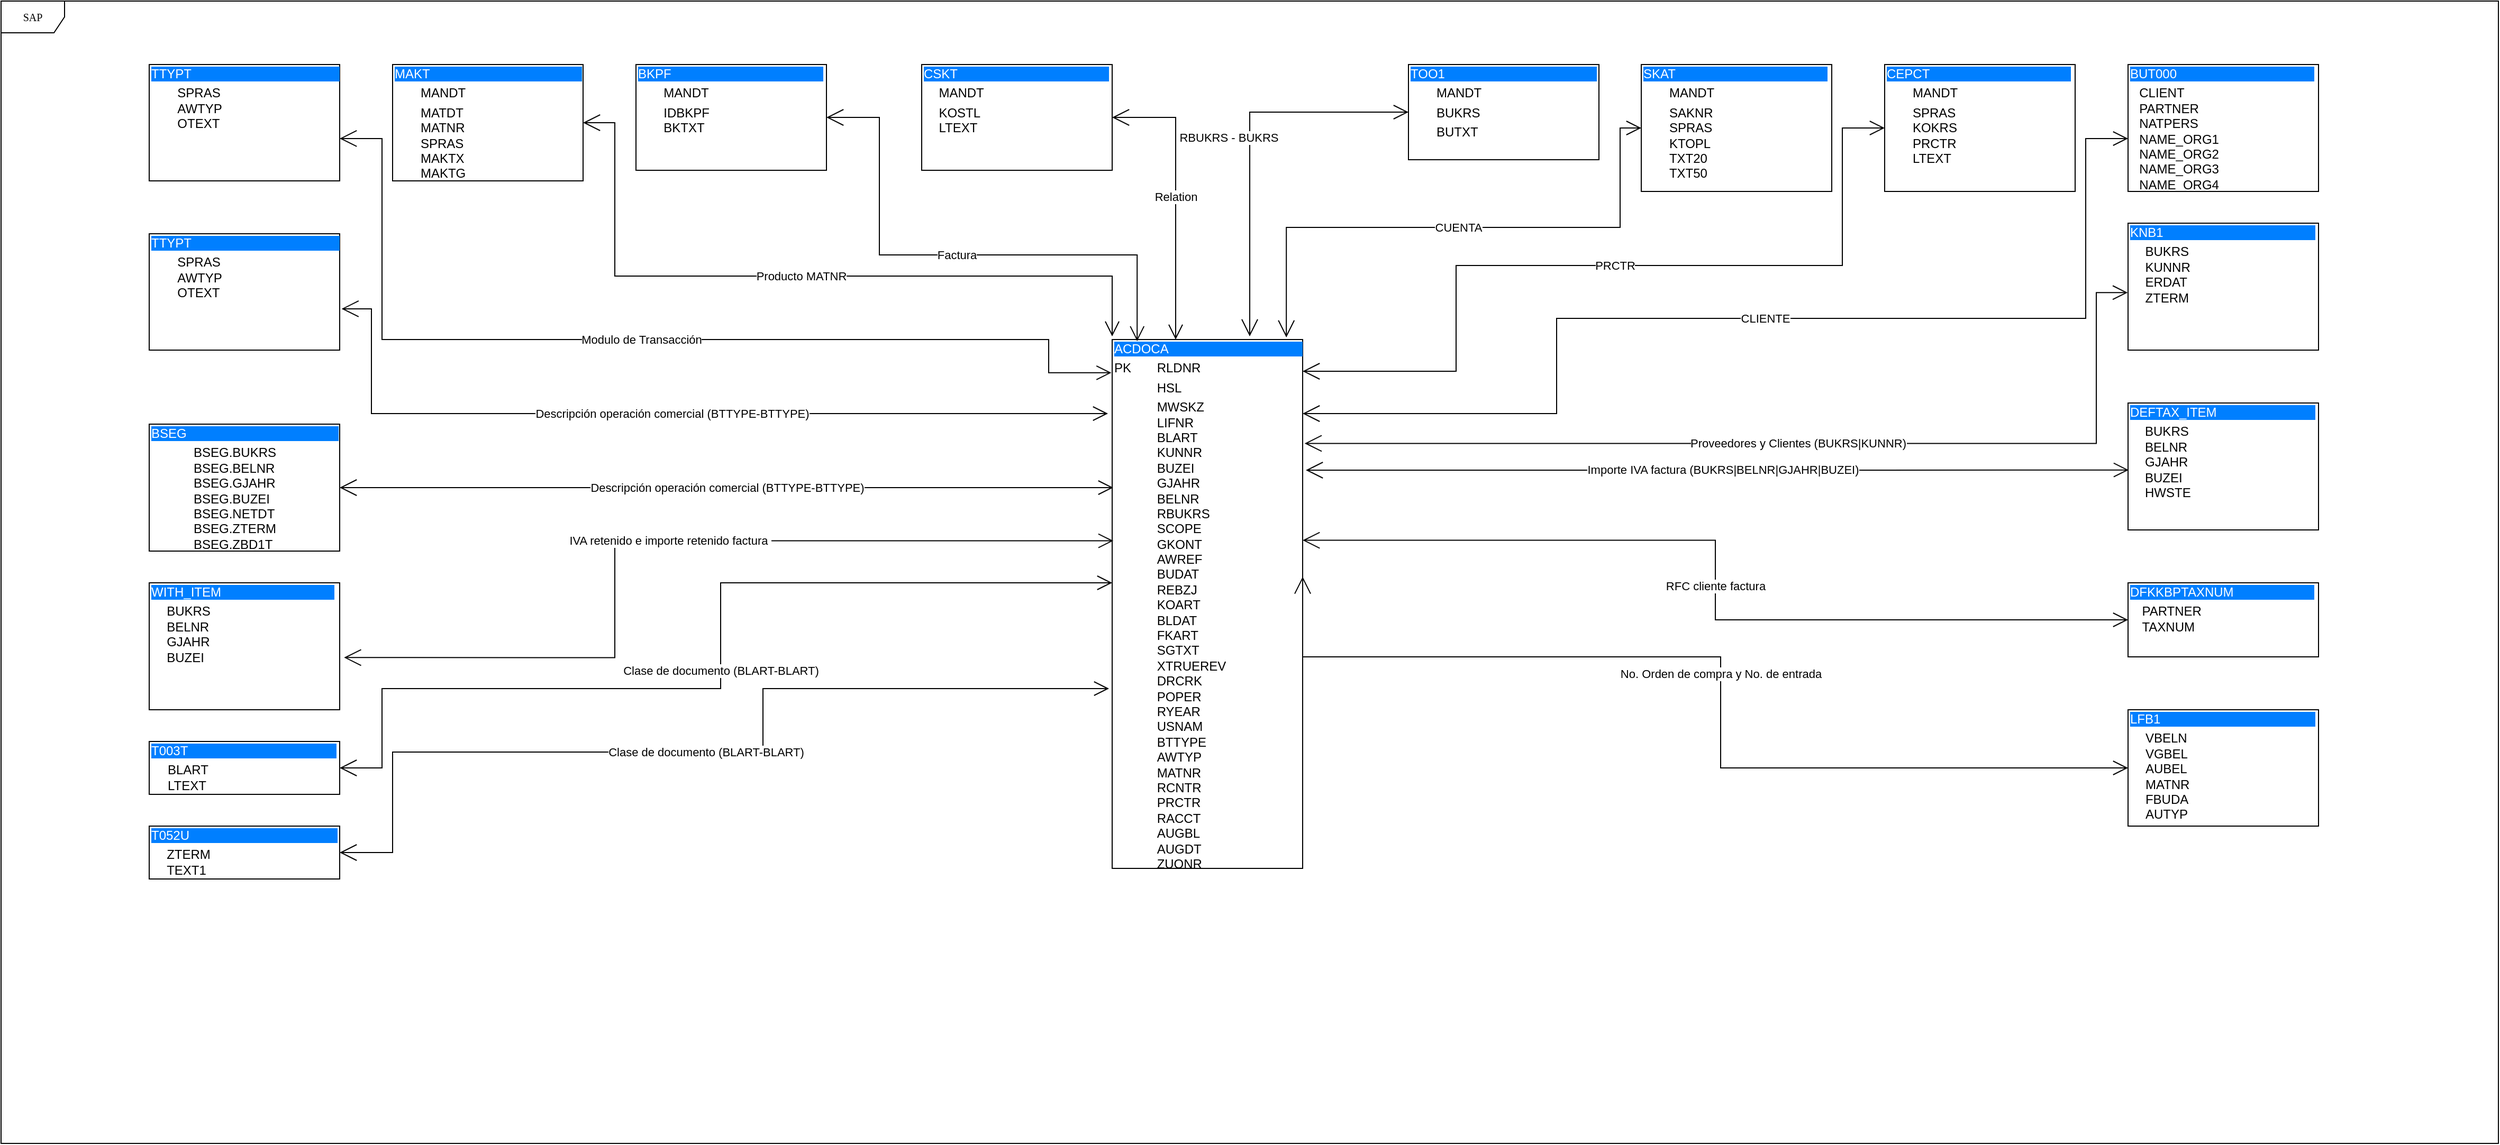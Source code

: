 <mxfile version="20.5.3" type="github">
  <diagram name="DataModel" id="c4acf3e9-155e-7222-9cf6-157b1a14988f">
    <mxGraphModel dx="5137" dy="2707" grid="1" gridSize="10" guides="1" tooltips="1" connect="1" arrows="1" fold="1" page="1" pageScale="1" pageWidth="850" pageHeight="1100" background="none" math="0" shadow="0">
      <root>
        <mxCell id="0" />
        <mxCell id="1" parent="0" />
        <mxCell id="17acba5748e5396b-1" value="SAP" style="shape=umlFrame;whiteSpace=wrap;html=1;rounded=0;shadow=0;comic=0;labelBackgroundColor=none;strokeWidth=1;fontFamily=Verdana;fontSize=10;align=center;" parent="1" vertex="1">
          <mxGeometry x="-200" y="-10" width="2360" height="1080" as="geometry" />
        </mxCell>
        <mxCell id="70_RNMiI3BBhmXLgI5Te-1" value="&lt;div style=&quot;box-sizing: border-box; width: 100%; background-image: initial; background-position: initial; background-size: initial; background-repeat: initial; background-attachment: initial; background-origin: initial; background-clip: initial; padding: 2px;&quot;&gt;&lt;span style=&quot;background-color: rgb(0, 127, 255);&quot;&gt;&lt;font color=&quot;#ffffff&quot;&gt;ACDOCA&amp;nbsp;&lt;/font&gt; &amp;nbsp; &amp;nbsp; &amp;nbsp; &amp;nbsp; &amp;nbsp; &amp;nbsp; &amp;nbsp; &amp;nbsp; &amp;nbsp; &amp;nbsp; &amp;nbsp; &amp;nbsp; &amp;nbsp; &amp;nbsp; &amp;nbsp; &amp;nbsp; &amp;nbsp; &amp;nbsp;&amp;nbsp;&lt;/span&gt;&lt;/div&gt;&lt;table style=&quot;width:100%;font-size:1em;&quot; cellpadding=&quot;2&quot; cellspacing=&quot;0&quot;&gt;&lt;tbody&gt;&lt;tr&gt;&lt;td&gt;PK&lt;/td&gt;&lt;td&gt;RLDNR&lt;/td&gt;&lt;/tr&gt;&lt;tr&gt;&lt;td&gt;&lt;/td&gt;&lt;td&gt;HSL&lt;/td&gt;&lt;/tr&gt;&lt;tr&gt;&lt;td&gt;&lt;/td&gt;&lt;td&gt;MWSKZ&lt;br&gt;LIFNR&lt;br&gt;BLART&lt;br&gt;KUNNR&lt;br&gt;BUZEI&lt;br&gt;GJAHR&lt;br&gt;BELNR&lt;br&gt;RBUKRS&lt;br&gt;SCOPE&lt;br&gt;GKONT&lt;br&gt;AWREF&lt;br&gt;BUDAT&lt;br&gt;REBZJ&lt;br&gt;KOART&lt;br&gt;BLDAT&lt;br&gt;FKART&lt;br&gt;SGTXT&lt;br&gt;XTRUEREV&lt;br&gt;DRCRK&lt;br&gt;POPER&lt;br&gt;RYEAR&lt;br&gt;USNAM&lt;br&gt;BTTYPE&lt;br&gt;AWTYP&lt;br&gt;MATNR&lt;br&gt;RCNTR&lt;br&gt;PRCTR&lt;br&gt;RACCT&lt;br&gt;AUGBL&lt;br&gt;AUGDT&lt;br&gt;ZUONR&lt;br&gt;&lt;br&gt;&lt;br&gt;&lt;/td&gt;&lt;/tr&gt;&lt;/tbody&gt;&lt;/table&gt;" style="verticalAlign=top;align=left;overflow=fill;html=1;perimeterSpacing=3;glass=0;imageAspect=1;noLabel=0;backgroundOutline=0;" parent="1" vertex="1">
          <mxGeometry x="850" y="310" width="180" height="500" as="geometry" />
        </mxCell>
        <mxCell id="lS6jVRLg9FXB_DxY2pdo-7" value="&lt;div style=&quot;box-sizing: border-box; width: 100%; background-image: initial; background-position: initial; background-size: initial; background-repeat: initial; background-attachment: initial; background-origin: initial; background-clip: initial; padding: 2px;&quot;&gt;&lt;font style=&quot;background-color: rgb(0, 127, 255);&quot; color=&quot;#ffffff&quot;&gt;TOO1&amp;nbsp; &amp;nbsp; &amp;nbsp; &amp;nbsp; &amp;nbsp; &amp;nbsp; &amp;nbsp; &amp;nbsp; &amp;nbsp; &amp;nbsp; &amp;nbsp; &amp;nbsp; &amp;nbsp; &amp;nbsp; &amp;nbsp; &amp;nbsp; &amp;nbsp; &amp;nbsp; &amp;nbsp; &amp;nbsp; &amp;nbsp; &amp;nbsp;&lt;/font&gt;&lt;/div&gt;&lt;table style=&quot;width:100%;font-size:1em;&quot; cellpadding=&quot;2&quot; cellspacing=&quot;0&quot;&gt;&lt;tbody&gt;&lt;tr&gt;&lt;td&gt;&lt;br&gt;&lt;/td&gt;&lt;td&gt;MANDT&lt;/td&gt;&lt;/tr&gt;&lt;tr&gt;&lt;td&gt;&lt;span style=&quot;white-space: pre;&quot;&gt; &lt;/span&gt;&lt;br&gt;&lt;/td&gt;&lt;td&gt;BUKRS&lt;/td&gt;&lt;/tr&gt;&lt;tr&gt;&lt;td&gt;&lt;/td&gt;&lt;td&gt;BUTXT&lt;/td&gt;&lt;/tr&gt;&lt;/tbody&gt;&lt;/table&gt;" style="verticalAlign=top;align=left;overflow=fill;html=1;" parent="1" vertex="1">
          <mxGeometry x="1130" y="50" width="180" height="90" as="geometry" />
        </mxCell>
        <mxCell id="lS6jVRLg9FXB_DxY2pdo-9" value="RBUKRS - BUKRS" style="endArrow=open;html=1;endSize=12;startArrow=open;startSize=14;startFill=0;edgeStyle=orthogonalEdgeStyle;rounded=0;entryX=0;entryY=0.5;entryDx=0;entryDy=0;" parent="1" target="lS6jVRLg9FXB_DxY2pdo-7" edge="1" source="70_RNMiI3BBhmXLgI5Te-1">
          <mxGeometry x="0.04" y="20" relative="1" as="geometry">
            <mxPoint x="1000" y="270" as="sourcePoint" />
            <mxPoint x="1160" y="270" as="targetPoint" />
            <Array as="points">
              <mxPoint x="980" y="95" />
            </Array>
            <mxPoint as="offset" />
          </mxGeometry>
        </mxCell>
        <mxCell id="2_QPEHUpGbX-dK58taye-1" value="&lt;div style=&quot;box-sizing: border-box; width: 100%; background-image: initial; background-position: initial; background-size: initial; background-repeat: initial; background-attachment: initial; background-origin: initial; background-clip: initial; padding: 2px;&quot;&gt;&lt;font style=&quot;background-color: rgb(0, 127, 255);&quot; color=&quot;#ffffff&quot;&gt;SKAT&amp;nbsp; &amp;nbsp; &amp;nbsp; &amp;nbsp; &amp;nbsp; &amp;nbsp; &amp;nbsp; &amp;nbsp; &amp;nbsp; &amp;nbsp; &amp;nbsp; &amp;nbsp; &amp;nbsp; &amp;nbsp; &amp;nbsp; &amp;nbsp; &amp;nbsp; &amp;nbsp; &amp;nbsp; &amp;nbsp; &amp;nbsp; &amp;nbsp;&lt;/font&gt;&lt;/div&gt;&lt;table style=&quot;width:100%;font-size:1em;&quot; cellpadding=&quot;2&quot; cellspacing=&quot;0&quot;&gt;&lt;tbody&gt;&lt;tr&gt;&lt;td&gt;&lt;br&gt;&lt;/td&gt;&lt;td&gt;MANDT&lt;/td&gt;&lt;/tr&gt;&lt;tr&gt;&lt;td&gt;&lt;span style=&quot;white-space: pre;&quot;&gt; &lt;/span&gt;&lt;br&gt;&lt;/td&gt;&lt;td&gt;SAKNR&lt;br&gt;SPRAS&lt;br&gt;KTOPL&lt;br&gt;TXT20&lt;br&gt;TXT50&lt;/td&gt;&lt;/tr&gt;&lt;tr&gt;&lt;td&gt;&lt;/td&gt;&lt;td&gt;&lt;br&gt;&lt;/td&gt;&lt;/tr&gt;&lt;/tbody&gt;&lt;/table&gt;" style="verticalAlign=top;align=left;overflow=fill;html=1;" vertex="1" parent="1">
          <mxGeometry x="1350" y="50" width="180" height="120" as="geometry" />
        </mxCell>
        <mxCell id="2_QPEHUpGbX-dK58taye-3" value="CUENTA" style="endArrow=open;html=1;endSize=12;startArrow=open;startSize=14;startFill=0;edgeStyle=orthogonalEdgeStyle;rounded=0;entryX=0;entryY=0.5;entryDx=0;entryDy=0;exitX=0.901;exitY=0.002;exitDx=0;exitDy=0;exitPerimeter=0;" edge="1" parent="1" source="70_RNMiI3BBhmXLgI5Te-1" target="2_QPEHUpGbX-dK58taye-1">
          <mxGeometry relative="1" as="geometry">
            <mxPoint x="1000" y="325" as="sourcePoint" />
            <mxPoint x="1270" y="250" as="targetPoint" />
            <Array as="points">
              <mxPoint x="1015" y="204" />
              <mxPoint x="1330" y="204" />
              <mxPoint x="1330" y="110" />
            </Array>
          </mxGeometry>
        </mxCell>
        <mxCell id="2_QPEHUpGbX-dK58taye-5" value="&lt;div style=&quot;box-sizing: border-box; width: 100%; background-image: initial; background-position: initial; background-size: initial; background-repeat: initial; background-attachment: initial; background-origin: initial; background-clip: initial; padding: 2px;&quot;&gt;&lt;font style=&quot;background-color: rgb(0, 127, 255);&quot; color=&quot;#ffffff&quot;&gt;CEPCT&amp;nbsp; &amp;nbsp; &amp;nbsp; &amp;nbsp; &amp;nbsp; &amp;nbsp; &amp;nbsp; &amp;nbsp; &amp;nbsp; &amp;nbsp; &amp;nbsp; &amp;nbsp; &amp;nbsp; &amp;nbsp; &amp;nbsp; &amp;nbsp; &amp;nbsp; &amp;nbsp; &amp;nbsp; &amp;nbsp;&amp;nbsp;&lt;/font&gt;&lt;/div&gt;&lt;table style=&quot;width:100%;font-size:1em;&quot; cellpadding=&quot;2&quot; cellspacing=&quot;0&quot;&gt;&lt;tbody&gt;&lt;tr&gt;&lt;td&gt;&lt;br&gt;&lt;/td&gt;&lt;td&gt;MANDT&lt;/td&gt;&lt;/tr&gt;&lt;tr&gt;&lt;td&gt;&lt;span style=&quot;white-space: pre;&quot;&gt; &lt;/span&gt;&lt;br&gt;&lt;/td&gt;&lt;td&gt;SPRAS&lt;br&gt;KOKRS&lt;br&gt;PRCTR&lt;br&gt;LTEXT&lt;br&gt;&lt;br&gt;&lt;/td&gt;&lt;/tr&gt;&lt;/tbody&gt;&lt;/table&gt;" style="verticalAlign=top;align=left;overflow=fill;html=1;" vertex="1" parent="1">
          <mxGeometry x="1580" y="50" width="180" height="120" as="geometry" />
        </mxCell>
        <mxCell id="2_QPEHUpGbX-dK58taye-7" value="PRCTR" style="endArrow=open;html=1;endSize=12;startArrow=open;startSize=14;startFill=0;edgeStyle=orthogonalEdgeStyle;rounded=0;entryX=0;entryY=0.5;entryDx=0;entryDy=0;" edge="1" parent="1" target="2_QPEHUpGbX-dK58taye-5">
          <mxGeometry x="0.013" relative="1" as="geometry">
            <mxPoint x="1030" y="340" as="sourcePoint" />
            <mxPoint x="1360" y="140" as="targetPoint" />
            <Array as="points">
              <mxPoint x="1175" y="340" />
              <mxPoint x="1175" y="240" />
              <mxPoint x="1540" y="240" />
              <mxPoint x="1540" y="110" />
            </Array>
            <mxPoint as="offset" />
          </mxGeometry>
        </mxCell>
        <mxCell id="2_QPEHUpGbX-dK58taye-8" value="&lt;div style=&quot;box-sizing: border-box; width: 100%; background-image: initial; background-position: initial; background-size: initial; background-repeat: initial; background-attachment: initial; background-origin: initial; background-clip: initial; padding: 2px;&quot;&gt;&lt;font style=&quot;background-color: rgb(0, 127, 255);&quot; color=&quot;#ffffff&quot;&gt;CSKT&amp;nbsp; &amp;nbsp; &amp;nbsp; &amp;nbsp; &amp;nbsp; &amp;nbsp; &amp;nbsp; &amp;nbsp; &amp;nbsp; &amp;nbsp; &amp;nbsp; &amp;nbsp; &amp;nbsp; &amp;nbsp; &amp;nbsp; &amp;nbsp; &amp;nbsp; &amp;nbsp; &amp;nbsp; &amp;nbsp; &amp;nbsp; &amp;nbsp;&lt;/font&gt;&lt;/div&gt;&lt;table style=&quot;width:100%;font-size:1em;&quot; cellpadding=&quot;2&quot; cellspacing=&quot;0&quot;&gt;&lt;tbody&gt;&lt;tr&gt;&lt;td&gt;&lt;br&gt;&lt;/td&gt;&lt;td&gt;MANDT&lt;/td&gt;&lt;/tr&gt;&lt;tr&gt;&lt;td&gt;&lt;span style=&quot;&quot;&gt; &lt;/span&gt;&lt;br&gt;&lt;/td&gt;&lt;td&gt;KOSTL&lt;br&gt;LTEXT&lt;/td&gt;&lt;/tr&gt;&lt;tr&gt;&lt;td&gt;&lt;/td&gt;&lt;td&gt;&lt;br&gt;&lt;/td&gt;&lt;/tr&gt;&lt;/tbody&gt;&lt;/table&gt;" style="verticalAlign=top;align=left;overflow=fill;html=1;" vertex="1" parent="1">
          <mxGeometry x="670" y="50" width="180" height="100" as="geometry" />
        </mxCell>
        <mxCell id="2_QPEHUpGbX-dK58taye-9" value="&lt;div style=&quot;box-sizing: border-box; width: 100%; background-image: initial; background-position: initial; background-size: initial; background-repeat: initial; background-attachment: initial; background-origin: initial; background-clip: initial; padding: 2px;&quot;&gt;&lt;font style=&quot;background-color: rgb(0, 127, 255);&quot; color=&quot;#ffffff&quot;&gt;BKPF&amp;nbsp; &amp;nbsp; &amp;nbsp; &amp;nbsp; &amp;nbsp; &amp;nbsp; &amp;nbsp; &amp;nbsp; &amp;nbsp; &amp;nbsp; &amp;nbsp; &amp;nbsp; &amp;nbsp; &amp;nbsp; &amp;nbsp; &amp;nbsp; &amp;nbsp; &amp;nbsp; &amp;nbsp; &amp;nbsp; &amp;nbsp; &amp;nbsp;&lt;/font&gt;&lt;/div&gt;&lt;table style=&quot;width:100%;font-size:1em;&quot; cellpadding=&quot;2&quot; cellspacing=&quot;0&quot;&gt;&lt;tbody&gt;&lt;tr&gt;&lt;td&gt;&lt;br&gt;&lt;/td&gt;&lt;td&gt;MANDT&lt;/td&gt;&lt;/tr&gt;&lt;tr&gt;&lt;td&gt;&lt;span style=&quot;white-space: pre;&quot;&gt; &lt;/span&gt;&lt;br&gt;&lt;/td&gt;&lt;td&gt;IDBKPF&lt;br&gt;BKTXT&lt;br&gt;&lt;br&gt;&lt;/td&gt;&lt;/tr&gt;&lt;/tbody&gt;&lt;/table&gt;" style="verticalAlign=top;align=left;overflow=fill;html=1;" vertex="1" parent="1">
          <mxGeometry x="400" y="50" width="180" height="100" as="geometry" />
        </mxCell>
        <mxCell id="2_QPEHUpGbX-dK58taye-10" value="&lt;div style=&quot;box-sizing: border-box; width: 100%; background-image: initial; background-position: initial; background-size: initial; background-repeat: initial; background-attachment: initial; background-origin: initial; background-clip: initial; padding: 2px;&quot;&gt;&lt;font style=&quot;background-color: rgb(0, 127, 255);&quot; color=&quot;#ffffff&quot;&gt;MAKT&amp;nbsp; &amp;nbsp; &amp;nbsp; &amp;nbsp; &amp;nbsp; &amp;nbsp; &amp;nbsp; &amp;nbsp; &amp;nbsp; &amp;nbsp; &amp;nbsp; &amp;nbsp; &amp;nbsp; &amp;nbsp; &amp;nbsp; &amp;nbsp; &amp;nbsp; &amp;nbsp; &amp;nbsp; &amp;nbsp; &amp;nbsp; &amp;nbsp;&lt;/font&gt;&lt;/div&gt;&lt;table style=&quot;width:100%;font-size:1em;&quot; cellpadding=&quot;2&quot; cellspacing=&quot;0&quot;&gt;&lt;tbody&gt;&lt;tr&gt;&lt;td&gt;&lt;br&gt;&lt;/td&gt;&lt;td&gt;MANDT&lt;/td&gt;&lt;/tr&gt;&lt;tr&gt;&lt;td&gt;&lt;span style=&quot;white-space: pre;&quot;&gt; &lt;/span&gt;&lt;br&gt;&lt;/td&gt;&lt;td&gt;MATDT&lt;br&gt;MATNR&lt;br&gt;SPRAS&lt;br&gt;MAKTX&lt;br&gt;MAKTG&lt;br&gt;&lt;br&gt;&lt;/td&gt;&lt;/tr&gt;&lt;/tbody&gt;&lt;/table&gt;" style="verticalAlign=top;align=left;overflow=fill;html=1;" vertex="1" parent="1">
          <mxGeometry x="170" y="50" width="180" height="110" as="geometry" />
        </mxCell>
        <mxCell id="2_QPEHUpGbX-dK58taye-15" value="Relation" style="endArrow=open;html=1;endSize=12;startArrow=open;startSize=14;startFill=0;edgeStyle=orthogonalEdgeStyle;rounded=0;labelBackgroundColor=default;strokeColor=default;fontFamily=Helvetica;fontSize=11;fontColor=default;shape=connector;exitX=1;exitY=0.5;exitDx=0;exitDy=0;" edge="1" parent="1" source="2_QPEHUpGbX-dK58taye-8">
          <mxGeometry relative="1" as="geometry">
            <mxPoint x="690" y="170" as="sourcePoint" />
            <mxPoint x="910" y="310" as="targetPoint" />
            <Array as="points">
              <mxPoint x="910" y="100" />
              <mxPoint x="910" y="307" />
            </Array>
          </mxGeometry>
        </mxCell>
        <mxCell id="2_QPEHUpGbX-dK58taye-17" value="" style="edgeLabel;resizable=0;html=1;align=right;verticalAlign=top;strokeColor=default;fontFamily=Helvetica;fontSize=11;fontColor=default;fillColor=default;" connectable="0" vertex="1" parent="2_QPEHUpGbX-dK58taye-15">
          <mxGeometry x="1" relative="1" as="geometry" />
        </mxCell>
        <mxCell id="2_QPEHUpGbX-dK58taye-18" value="Factura" style="endArrow=open;html=1;endSize=12;startArrow=open;startSize=14;startFill=0;edgeStyle=orthogonalEdgeStyle;rounded=0;labelBackgroundColor=default;strokeColor=default;fontFamily=Helvetica;fontSize=11;fontColor=default;shape=connector;exitX=1;exitY=0.5;exitDx=0;exitDy=0;entryX=0.143;entryY=0.009;entryDx=0;entryDy=0;entryPerimeter=0;" edge="1" parent="1" source="2_QPEHUpGbX-dK58taye-9" target="70_RNMiI3BBhmXLgI5Te-1">
          <mxGeometry relative="1" as="geometry">
            <mxPoint x="860" y="110" as="sourcePoint" />
            <mxPoint x="920" y="320" as="targetPoint" />
            <Array as="points">
              <mxPoint x="630" y="100" />
              <mxPoint x="630" y="230" />
              <mxPoint x="874" y="230" />
            </Array>
          </mxGeometry>
        </mxCell>
        <mxCell id="2_QPEHUpGbX-dK58taye-19" value="" style="edgeLabel;resizable=0;html=1;align=right;verticalAlign=top;strokeColor=default;fontFamily=Helvetica;fontSize=11;fontColor=default;fillColor=default;" connectable="0" vertex="1" parent="2_QPEHUpGbX-dK58taye-18">
          <mxGeometry x="1" relative="1" as="geometry" />
        </mxCell>
        <mxCell id="2_QPEHUpGbX-dK58taye-20" value="Producto MATNR" style="endArrow=open;html=1;endSize=12;startArrow=open;startSize=14;startFill=0;edgeStyle=orthogonalEdgeStyle;rounded=0;labelBackgroundColor=default;strokeColor=default;fontFamily=Helvetica;fontSize=11;fontColor=default;shape=connector;exitX=1;exitY=0.5;exitDx=0;exitDy=0;" edge="1" parent="1" source="2_QPEHUpGbX-dK58taye-10" target="70_RNMiI3BBhmXLgI5Te-1">
          <mxGeometry relative="1" as="geometry">
            <mxPoint x="590" y="110" as="sourcePoint" />
            <mxPoint x="883.598" y="321.554" as="targetPoint" />
            <Array as="points">
              <mxPoint x="380" y="105" />
              <mxPoint x="380" y="250" />
              <mxPoint x="850" y="250" />
            </Array>
          </mxGeometry>
        </mxCell>
        <mxCell id="2_QPEHUpGbX-dK58taye-21" value="" style="edgeLabel;resizable=0;html=1;align=right;verticalAlign=top;strokeColor=default;fontFamily=Helvetica;fontSize=11;fontColor=default;fillColor=default;" connectable="0" vertex="1" parent="2_QPEHUpGbX-dK58taye-20">
          <mxGeometry x="1" relative="1" as="geometry" />
        </mxCell>
        <mxCell id="2_QPEHUpGbX-dK58taye-22" value="&lt;div style=&quot;box-sizing: border-box; width: 100%; background-image: initial; background-position: initial; background-size: initial; background-repeat: initial; background-attachment: initial; background-origin: initial; background-clip: initial; padding: 2px;&quot;&gt;&lt;font style=&quot;background-color: rgb(0, 127, 255);&quot; color=&quot;#ffffff&quot;&gt;TTYPT&amp;nbsp; &amp;nbsp; &amp;nbsp; &amp;nbsp; &amp;nbsp; &amp;nbsp; &amp;nbsp; &amp;nbsp; &amp;nbsp; &amp;nbsp; &amp;nbsp; &amp;nbsp; &amp;nbsp; &amp;nbsp; &amp;nbsp; &amp;nbsp; &amp;nbsp; &amp;nbsp; &amp;nbsp; &amp;nbsp; &amp;nbsp; &amp;nbsp;&lt;/font&gt;&lt;/div&gt;&lt;table style=&quot;width:100%;font-size:1em;&quot; cellpadding=&quot;2&quot; cellspacing=&quot;0&quot;&gt;&lt;tbody&gt;&lt;tr&gt;&lt;td&gt;&lt;br&gt;&lt;/td&gt;&lt;td&gt;SPRAS&lt;br&gt;AWTYP&lt;br&gt;OTEXT&lt;/td&gt;&lt;/tr&gt;&lt;tr&gt;&lt;td&gt;&lt;span style=&quot;white-space: pre;&quot;&gt; &lt;/span&gt;&lt;br&gt;&lt;/td&gt;&lt;td&gt;&lt;br&gt;&lt;/td&gt;&lt;/tr&gt;&lt;/tbody&gt;&lt;/table&gt;" style="verticalAlign=top;align=left;overflow=fill;html=1;" vertex="1" parent="1">
          <mxGeometry x="-60" y="50" width="180" height="110" as="geometry" />
        </mxCell>
        <mxCell id="2_QPEHUpGbX-dK58taye-23" value="Modulo de Transacción" style="endArrow=open;html=1;endSize=12;startArrow=open;startSize=14;startFill=0;edgeStyle=orthogonalEdgeStyle;rounded=0;labelBackgroundColor=default;strokeColor=default;fontFamily=Helvetica;fontSize=11;fontColor=default;shape=connector;exitX=1;exitY=0.636;exitDx=0;exitDy=0;exitPerimeter=0;entryX=0.012;entryY=0.068;entryDx=0;entryDy=0;entryPerimeter=0;" edge="1" parent="1" source="2_QPEHUpGbX-dK58taye-22" target="70_RNMiI3BBhmXLgI5Te-1">
          <mxGeometry relative="1" as="geometry">
            <mxPoint x="360" y="115" as="sourcePoint" />
            <mxPoint x="860.091" y="317" as="targetPoint" />
            <Array as="points">
              <mxPoint x="160" y="120" />
              <mxPoint x="160" y="310" />
              <mxPoint x="790" y="310" />
              <mxPoint x="790" y="341" />
            </Array>
          </mxGeometry>
        </mxCell>
        <mxCell id="2_QPEHUpGbX-dK58taye-24" value="" style="edgeLabel;resizable=0;html=1;align=right;verticalAlign=top;strokeColor=default;fontFamily=Helvetica;fontSize=11;fontColor=default;fillColor=default;" connectable="0" vertex="1" parent="2_QPEHUpGbX-dK58taye-23">
          <mxGeometry x="1" relative="1" as="geometry" />
        </mxCell>
        <mxCell id="2_QPEHUpGbX-dK58taye-25" value="&lt;div style=&quot;box-sizing: border-box; width: 100%; background-image: initial; background-position: initial; background-size: initial; background-repeat: initial; background-attachment: initial; background-origin: initial; background-clip: initial; padding: 2px;&quot;&gt;&lt;font style=&quot;background-color: rgb(0, 127, 255);&quot; color=&quot;#ffffff&quot;&gt;BUT000&amp;nbsp; &amp;nbsp; &amp;nbsp; &amp;nbsp; &amp;nbsp; &amp;nbsp; &amp;nbsp; &amp;nbsp; &amp;nbsp; &amp;nbsp; &amp;nbsp; &amp;nbsp; &amp;nbsp; &amp;nbsp; &amp;nbsp; &amp;nbsp; &amp;nbsp; &amp;nbsp; &amp;nbsp; &amp;nbsp;&lt;/font&gt;&lt;/div&gt;&lt;table style=&quot;width:100%;font-size:1em;&quot; cellpadding=&quot;2&quot; cellspacing=&quot;0&quot;&gt;&lt;tbody&gt;&lt;tr&gt;&lt;td&gt;&lt;br&gt;&lt;/td&gt;&lt;td&gt;CLIENT&lt;br&gt;PARTNER&lt;br&gt;NATPERS&lt;br&gt;NAME_ORG1&lt;br&gt;NAME_ORG2&lt;br&gt;NAME_ORG3&lt;br&gt;NAME_ORG4&lt;/td&gt;&lt;/tr&gt;&lt;tr&gt;&lt;td&gt;&lt;/td&gt;&lt;td&gt;&lt;br&gt;&lt;br&gt;&lt;/td&gt;&lt;/tr&gt;&lt;/tbody&gt;&lt;/table&gt;" style="verticalAlign=top;align=left;overflow=fill;html=1;" vertex="1" parent="1">
          <mxGeometry x="1810" y="50" width="180" height="120" as="geometry" />
        </mxCell>
        <mxCell id="2_QPEHUpGbX-dK58taye-26" value="CLIENTE" style="endArrow=open;html=1;endSize=12;startArrow=open;startSize=14;startFill=0;edgeStyle=orthogonalEdgeStyle;rounded=0;" edge="1" parent="1" target="2_QPEHUpGbX-dK58taye-25">
          <mxGeometry x="0.013" relative="1" as="geometry">
            <mxPoint x="1030" y="380" as="sourcePoint" />
            <mxPoint x="1590" y="120" as="targetPoint" />
            <Array as="points">
              <mxPoint x="1270" y="380" />
              <mxPoint x="1270" y="290" />
              <mxPoint x="1770" y="290" />
              <mxPoint x="1770" y="120" />
            </Array>
            <mxPoint as="offset" />
          </mxGeometry>
        </mxCell>
        <mxCell id="2_QPEHUpGbX-dK58taye-27" value="&lt;div style=&quot;box-sizing: border-box; width: 100%; background-image: initial; background-position: initial; background-size: initial; background-repeat: initial; background-attachment: initial; background-origin: initial; background-clip: initial; padding: 2px;&quot;&gt;&lt;font style=&quot;background-color: rgb(0, 127, 255);&quot; color=&quot;#ffffff&quot;&gt;TTYPT&amp;nbsp; &amp;nbsp; &amp;nbsp; &amp;nbsp; &amp;nbsp; &amp;nbsp; &amp;nbsp; &amp;nbsp; &amp;nbsp; &amp;nbsp; &amp;nbsp; &amp;nbsp; &amp;nbsp; &amp;nbsp; &amp;nbsp; &amp;nbsp; &amp;nbsp; &amp;nbsp; &amp;nbsp; &amp;nbsp; &amp;nbsp; &amp;nbsp;&lt;/font&gt;&lt;/div&gt;&lt;table style=&quot;width:100%;font-size:1em;&quot; cellpadding=&quot;2&quot; cellspacing=&quot;0&quot;&gt;&lt;tbody&gt;&lt;tr&gt;&lt;td&gt;&lt;br&gt;&lt;/td&gt;&lt;td&gt;SPRAS&lt;br&gt;AWTYP&lt;br&gt;OTEXT&lt;/td&gt;&lt;/tr&gt;&lt;tr&gt;&lt;td&gt;&lt;span style=&quot;white-space: pre;&quot;&gt; &lt;/span&gt;&lt;br&gt;&lt;/td&gt;&lt;td&gt;&lt;br&gt;&lt;/td&gt;&lt;/tr&gt;&lt;/tbody&gt;&lt;/table&gt;" style="verticalAlign=top;align=left;overflow=fill;html=1;" vertex="1" parent="1">
          <mxGeometry x="-60" y="210" width="180" height="110" as="geometry" />
        </mxCell>
        <mxCell id="2_QPEHUpGbX-dK58taye-28" value="Descripción operación comercial (BTTYPE-BTTYPE)" style="endArrow=open;html=1;endSize=12;startArrow=open;startSize=14;startFill=0;edgeStyle=orthogonalEdgeStyle;rounded=0;labelBackgroundColor=default;strokeColor=default;fontFamily=Helvetica;fontSize=11;fontColor=default;shape=connector;exitX=1.01;exitY=0.645;exitDx=0;exitDy=0;exitPerimeter=0;" edge="1" parent="1" source="2_QPEHUpGbX-dK58taye-27">
          <mxGeometry relative="1" as="geometry">
            <mxPoint x="130" y="129.96" as="sourcePoint" />
            <mxPoint x="846" y="380" as="targetPoint" />
            <Array as="points">
              <mxPoint x="150" y="281" />
              <mxPoint x="150" y="380" />
              <mxPoint x="846" y="380" />
            </Array>
          </mxGeometry>
        </mxCell>
        <mxCell id="2_QPEHUpGbX-dK58taye-29" value="" style="edgeLabel;resizable=0;html=1;align=right;verticalAlign=top;strokeColor=default;fontFamily=Helvetica;fontSize=11;fontColor=default;fillColor=default;" connectable="0" vertex="1" parent="2_QPEHUpGbX-dK58taye-28">
          <mxGeometry x="1" relative="1" as="geometry" />
        </mxCell>
        <mxCell id="2_QPEHUpGbX-dK58taye-30" value="&lt;div style=&quot;box-sizing: border-box; width: 100%; background-image: initial; background-position: initial; background-size: initial; background-repeat: initial; background-attachment: initial; background-origin: initial; background-clip: initial; padding: 2px;&quot;&gt;&lt;font style=&quot;background-color: rgb(0, 127, 255);&quot; color=&quot;#ffffff&quot;&gt;KNB1&amp;nbsp; &amp;nbsp; &amp;nbsp; &amp;nbsp; &amp;nbsp; &amp;nbsp; &amp;nbsp; &amp;nbsp; &amp;nbsp; &amp;nbsp; &amp;nbsp; &amp;nbsp; &amp;nbsp; &amp;nbsp; &amp;nbsp; &amp;nbsp; &amp;nbsp; &amp;nbsp; &amp;nbsp; &amp;nbsp; &amp;nbsp; &amp;nbsp;&lt;/font&gt;&lt;/div&gt;&lt;table style=&quot;width:100%;font-size:1em;&quot; cellpadding=&quot;2&quot; cellspacing=&quot;0&quot;&gt;&lt;tbody&gt;&lt;tr&gt;&lt;td&gt;&lt;br&gt;&lt;/td&gt;&lt;td&gt;BUKRS&lt;br&gt;KUNNR&lt;br&gt;ERDAT&lt;br&gt;ZTERM&lt;br&gt;&lt;br&gt;&lt;/td&gt;&lt;/tr&gt;&lt;tr&gt;&lt;td&gt;&lt;/td&gt;&lt;td&gt;&lt;br&gt;&lt;br&gt;&lt;/td&gt;&lt;/tr&gt;&lt;/tbody&gt;&lt;/table&gt;" style="verticalAlign=top;align=left;overflow=fill;html=1;" vertex="1" parent="1">
          <mxGeometry x="1810" y="200" width="180" height="120" as="geometry" />
        </mxCell>
        <mxCell id="2_QPEHUpGbX-dK58taye-31" value="Proveedores y Clientes (BUKRS|KUNNR)" style="endArrow=open;html=1;endSize=12;startArrow=open;startSize=14;startFill=0;edgeStyle=orthogonalEdgeStyle;rounded=0;exitX=0.994;exitY=0.2;exitDx=0;exitDy=0;exitPerimeter=0;entryX=-0.002;entryY=0.547;entryDx=0;entryDy=0;entryPerimeter=0;" edge="1" parent="1" source="70_RNMiI3BBhmXLgI5Te-1" target="2_QPEHUpGbX-dK58taye-30">
          <mxGeometry x="0.013" relative="1" as="geometry">
            <mxPoint x="1040" y="390" as="sourcePoint" />
            <mxPoint x="1820" y="130" as="targetPoint" />
            <Array as="points">
              <mxPoint x="1780" y="408" />
              <mxPoint x="1780" y="266" />
            </Array>
            <mxPoint as="offset" />
          </mxGeometry>
        </mxCell>
        <mxCell id="2_QPEHUpGbX-dK58taye-32" value="&lt;div style=&quot;box-sizing: border-box; width: 100%; background-image: initial; background-position: initial; background-size: initial; background-repeat: initial; background-attachment: initial; background-origin: initial; background-clip: initial; padding: 2px;&quot;&gt;&lt;font style=&quot;background-color: rgb(0, 127, 255);&quot; color=&quot;#ffffff&quot;&gt;BSEG&amp;nbsp; &amp;nbsp; &amp;nbsp; &amp;nbsp; &amp;nbsp; &amp;nbsp; &amp;nbsp; &amp;nbsp; &amp;nbsp; &amp;nbsp; &amp;nbsp; &amp;nbsp; &amp;nbsp; &amp;nbsp; &amp;nbsp; &amp;nbsp; &amp;nbsp; &amp;nbsp; &amp;nbsp; &amp;nbsp; &amp;nbsp; &amp;nbsp;&lt;/font&gt;&lt;/div&gt;&lt;table style=&quot;width:100%;font-size:1em;&quot; cellpadding=&quot;2&quot; cellspacing=&quot;0&quot;&gt;&lt;tbody&gt;&lt;tr&gt;&lt;td&gt;&lt;blockquote style=&quot;margin: 0 0 0 40px; border: none; padding: 0px;&quot;&gt;BSEG.BUKRS&lt;br&gt;BSEG.BELNR&lt;br&gt;BSEG.GJAHR&lt;br&gt;BSEG.BUZEI&lt;br&gt;BSEG.NETDT&lt;br&gt;BSEG.ZTERM&lt;br&gt;BSEG.ZBD1T&lt;/blockquote&gt;&lt;blockquote style=&quot;margin: 0px 0px 0px 40px; border: none; padding: 0px;&quot;&gt;&lt;/blockquote&gt;&lt;blockquote style=&quot;margin: 0px 0px 0px 40px; border: none; padding: 0px;&quot;&gt;&lt;/blockquote&gt;&lt;blockquote style=&quot;margin: 0px 0px 0px 40px; border: none; padding: 0px;&quot;&gt;&lt;/blockquote&gt;&lt;blockquote style=&quot;margin: 0px 0px 0px 40px; border: none; padding: 0px;&quot;&gt;&lt;/blockquote&gt;&lt;blockquote style=&quot;margin: 0px 0px 0px 40px; border: none; padding: 0px;&quot;&gt;&lt;/blockquote&gt;&lt;blockquote style=&quot;margin: 0px 0px 0px 40px; border: none; padding: 0px;&quot;&gt;&lt;/blockquote&gt;&lt;blockquote style=&quot;margin: 0px 0px 0px 40px; border: none; padding: 0px;&quot;&gt;&lt;/blockquote&gt;&lt;blockquote style=&quot;margin: 0px 0px 0px 40px; border: none; padding: 0px;&quot;&gt;&lt;/blockquote&gt;&lt;blockquote style=&quot;margin: 0px 0px 0px 40px; border: none; padding: 0px;&quot;&gt;&lt;/blockquote&gt;&lt;/td&gt;&lt;td&gt;&lt;br&gt;&lt;/td&gt;&lt;/tr&gt;&lt;tr&gt;&lt;td&gt;&lt;span style=&quot;&quot;&gt; &lt;/span&gt;&lt;br&gt;&lt;/td&gt;&lt;td&gt;&lt;br&gt;&lt;/td&gt;&lt;/tr&gt;&lt;/tbody&gt;&lt;/table&gt;" style="verticalAlign=top;align=left;overflow=fill;html=1;" vertex="1" parent="1">
          <mxGeometry x="-60" y="390" width="180" height="120" as="geometry" />
        </mxCell>
        <mxCell id="2_QPEHUpGbX-dK58taye-33" value="Descripción operación comercial (BTTYPE-BTTYPE)" style="endArrow=open;html=1;endSize=12;startArrow=open;startSize=14;startFill=0;edgeStyle=orthogonalEdgeStyle;rounded=0;labelBackgroundColor=default;strokeColor=default;fontFamily=Helvetica;fontSize=11;fontColor=default;shape=connector;exitX=1;exitY=0.5;exitDx=0;exitDy=0;" edge="1" parent="1" source="2_QPEHUpGbX-dK58taye-32">
          <mxGeometry relative="1" as="geometry">
            <mxPoint x="120" y="490" as="sourcePoint" />
            <mxPoint x="851" y="450" as="targetPoint" />
            <Array as="points">
              <mxPoint x="851" y="450" />
            </Array>
          </mxGeometry>
        </mxCell>
        <mxCell id="2_QPEHUpGbX-dK58taye-34" value="" style="edgeLabel;resizable=0;html=1;align=right;verticalAlign=top;strokeColor=default;fontFamily=Helvetica;fontSize=11;fontColor=default;fillColor=default;" connectable="0" vertex="1" parent="2_QPEHUpGbX-dK58taye-33">
          <mxGeometry x="1" relative="1" as="geometry" />
        </mxCell>
        <mxCell id="2_QPEHUpGbX-dK58taye-36" value="&lt;div style=&quot;box-sizing: border-box; width: 100%; background-image: initial; background-position: initial; background-size: initial; background-repeat: initial; background-attachment: initial; background-origin: initial; background-clip: initial; padding: 2px;&quot;&gt;&lt;font style=&quot;background-color: rgb(0, 127, 255);&quot; color=&quot;#ffffff&quot;&gt;DEFTAX_ITEM&amp;nbsp; &amp;nbsp; &amp;nbsp; &amp;nbsp; &amp;nbsp; &amp;nbsp; &amp;nbsp; &amp;nbsp; &amp;nbsp; &amp;nbsp; &amp;nbsp; &amp;nbsp; &amp;nbsp; &amp;nbsp;&amp;nbsp;&lt;/font&gt;&lt;/div&gt;&lt;table style=&quot;width:100%;font-size:1em;&quot; cellpadding=&quot;2&quot; cellspacing=&quot;0&quot;&gt;&lt;tbody&gt;&lt;tr&gt;&lt;td&gt;&lt;br&gt;&lt;/td&gt;&lt;td&gt;BUKRS&lt;br&gt;BELNR&lt;br&gt;GJAHR&lt;br&gt;BUZEI&lt;br&gt;HWSTE&lt;br&gt;&lt;br&gt;&lt;/td&gt;&lt;/tr&gt;&lt;tr&gt;&lt;td&gt;&lt;/td&gt;&lt;td&gt;&lt;br&gt;&lt;br&gt;&lt;/td&gt;&lt;/tr&gt;&lt;/tbody&gt;&lt;/table&gt;" style="verticalAlign=top;align=left;overflow=fill;html=1;" vertex="1" parent="1">
          <mxGeometry x="1810" y="370" width="180" height="120" as="geometry" />
        </mxCell>
        <mxCell id="2_QPEHUpGbX-dK58taye-37" value="Importe IVA factura (BUKRS|BELNR|GJAHR|BUZEI)" style="endArrow=open;html=1;endSize=12;startArrow=open;startSize=14;startFill=0;edgeStyle=orthogonalEdgeStyle;rounded=0;exitX=1;exitY=0.25;exitDx=0;exitDy=0;entryX=0.003;entryY=0.528;entryDx=0;entryDy=0;entryPerimeter=0;" edge="1" parent="1" source="70_RNMiI3BBhmXLgI5Te-1" target="2_QPEHUpGbX-dK58taye-36">
          <mxGeometry x="0.013" relative="1" as="geometry">
            <mxPoint x="1041.884" y="418.2" as="sourcePoint" />
            <mxPoint x="1819.64" y="275.64" as="targetPoint" />
            <Array as="points" />
            <mxPoint as="offset" />
          </mxGeometry>
        </mxCell>
        <mxCell id="2_QPEHUpGbX-dK58taye-38" value="&lt;div style=&quot;box-sizing: border-box; width: 100%; background-image: initial; background-position: initial; background-size: initial; background-repeat: initial; background-attachment: initial; background-origin: initial; background-clip: initial; padding: 2px;&quot;&gt;&lt;font style=&quot;background-color: rgb(0, 127, 255);&quot; color=&quot;#ffffff&quot;&gt;WITH_ITEM&amp;nbsp; &amp;nbsp; &amp;nbsp; &amp;nbsp; &amp;nbsp; &amp;nbsp; &amp;nbsp; &amp;nbsp; &amp;nbsp; &amp;nbsp; &amp;nbsp; &amp;nbsp; &amp;nbsp; &amp;nbsp; &amp;nbsp; &amp;nbsp;&amp;nbsp;&lt;/font&gt;&lt;/div&gt;&lt;table style=&quot;width:100%;font-size:1em;&quot; cellpadding=&quot;2&quot; cellspacing=&quot;0&quot;&gt;&lt;tbody&gt;&lt;tr&gt;&lt;td&gt;&lt;br&gt;&lt;/td&gt;&lt;td&gt;BUKRS&lt;br&gt;BELNR&lt;br&gt;GJAHR&lt;br&gt;BUZEI&lt;br&gt;&lt;br&gt;&lt;/td&gt;&lt;/tr&gt;&lt;tr&gt;&lt;td&gt;&lt;/td&gt;&lt;td&gt;&lt;br&gt;&lt;br&gt;&lt;/td&gt;&lt;/tr&gt;&lt;/tbody&gt;&lt;/table&gt;" style="verticalAlign=top;align=left;overflow=fill;html=1;" vertex="1" parent="1">
          <mxGeometry x="-60" y="540" width="180" height="120" as="geometry" />
        </mxCell>
        <mxCell id="2_QPEHUpGbX-dK58taye-39" value="IVA retenido e importe retenido factura&amp;nbsp;" style="endArrow=open;html=1;endSize=12;startArrow=open;startSize=14;startFill=0;edgeStyle=orthogonalEdgeStyle;rounded=0;labelBackgroundColor=default;strokeColor=default;fontFamily=Helvetica;fontSize=11;fontColor=default;shape=connector;exitX=1.023;exitY=0.589;exitDx=0;exitDy=0;exitPerimeter=0;entryX=0.022;entryY=0.382;entryDx=0;entryDy=0;entryPerimeter=0;" edge="1" parent="1" source="2_QPEHUpGbX-dK58taye-38" target="70_RNMiI3BBhmXLgI5Te-1">
          <mxGeometry relative="1" as="geometry">
            <mxPoint x="130.0" y="460" as="sourcePoint" />
            <mxPoint x="861" y="460" as="targetPoint" />
            <Array as="points">
              <mxPoint x="380" y="611" />
              <mxPoint x="380" y="500" />
            </Array>
          </mxGeometry>
        </mxCell>
        <mxCell id="2_QPEHUpGbX-dK58taye-40" value="" style="edgeLabel;resizable=0;html=1;align=right;verticalAlign=top;strokeColor=default;fontFamily=Helvetica;fontSize=11;fontColor=default;fillColor=default;" connectable="0" vertex="1" parent="2_QPEHUpGbX-dK58taye-39">
          <mxGeometry x="1" relative="1" as="geometry" />
        </mxCell>
        <mxCell id="2_QPEHUpGbX-dK58taye-41" value="&lt;div style=&quot;box-sizing: border-box; width: 100%; background-image: initial; background-position: initial; background-size: initial; background-repeat: initial; background-attachment: initial; background-origin: initial; background-clip: initial; padding: 2px;&quot;&gt;&lt;font style=&quot;background-color: rgb(0, 127, 255);&quot; color=&quot;#ffffff&quot;&gt;DFKKBPTAXNUM&amp;nbsp; &amp;nbsp; &amp;nbsp; &amp;nbsp; &amp;nbsp; &amp;nbsp; &amp;nbsp; &amp;nbsp; &amp;nbsp; &amp;nbsp; &amp;nbsp; &amp;nbsp;&lt;/font&gt;&lt;/div&gt;&lt;table style=&quot;width:100%;font-size:1em;&quot; cellpadding=&quot;2&quot; cellspacing=&quot;0&quot;&gt;&lt;tbody&gt;&lt;tr&gt;&lt;td&gt;&lt;br&gt;&lt;/td&gt;&lt;td&gt;PARTNER&lt;br&gt;TAXNUM&lt;br&gt;&lt;br&gt;&lt;/td&gt;&lt;/tr&gt;&lt;tr&gt;&lt;td&gt;&lt;/td&gt;&lt;td&gt;&lt;br&gt;&lt;br&gt;&lt;/td&gt;&lt;/tr&gt;&lt;/tbody&gt;&lt;/table&gt;" style="verticalAlign=top;align=left;overflow=fill;html=1;" vertex="1" parent="1">
          <mxGeometry x="1810" y="540" width="180" height="70" as="geometry" />
        </mxCell>
        <mxCell id="2_QPEHUpGbX-dK58taye-42" value="RFC cliente factura" style="endArrow=open;html=1;endSize=12;startArrow=open;startSize=14;startFill=0;edgeStyle=orthogonalEdgeStyle;rounded=0;exitX=0.984;exitY=0.381;exitDx=0;exitDy=0;exitPerimeter=0;" edge="1" parent="1" source="70_RNMiI3BBhmXLgI5Te-1" target="2_QPEHUpGbX-dK58taye-41">
          <mxGeometry x="0.013" relative="1" as="geometry">
            <mxPoint x="1043.0" y="443.5" as="sourcePoint" />
            <mxPoint x="1820.54" y="443.36" as="targetPoint" />
            <Array as="points" />
            <mxPoint as="offset" />
          </mxGeometry>
        </mxCell>
        <mxCell id="2_QPEHUpGbX-dK58taye-43" value="&lt;div style=&quot;box-sizing: border-box; width: 100%; background-image: initial; background-position: initial; background-size: initial; background-repeat: initial; background-attachment: initial; background-origin: initial; background-clip: initial; padding: 2px;&quot;&gt;&lt;font style=&quot;background-color: rgb(0, 127, 255);&quot; color=&quot;#ffffff&quot;&gt;T003T&amp;nbsp; &amp;nbsp; &amp;nbsp; &amp;nbsp; &amp;nbsp; &amp;nbsp; &amp;nbsp; &amp;nbsp; &amp;nbsp; &amp;nbsp; &amp;nbsp; &amp;nbsp; &amp;nbsp; &amp;nbsp; &amp;nbsp; &amp;nbsp; &amp;nbsp; &amp;nbsp; &amp;nbsp; &amp;nbsp; &amp;nbsp;&amp;nbsp;&lt;/font&gt;&lt;/div&gt;&lt;table style=&quot;width:100%;font-size:1em;&quot; cellpadding=&quot;2&quot; cellspacing=&quot;0&quot;&gt;&lt;tbody&gt;&lt;tr&gt;&lt;td&gt;&lt;br&gt;&lt;/td&gt;&lt;td&gt;BLART&lt;br&gt;LTEXT&lt;br&gt;&lt;br&gt;&lt;/td&gt;&lt;/tr&gt;&lt;tr&gt;&lt;td&gt;&lt;/td&gt;&lt;td&gt;&lt;br&gt;&lt;br&gt;&lt;/td&gt;&lt;/tr&gt;&lt;/tbody&gt;&lt;/table&gt;" style="verticalAlign=top;align=left;overflow=fill;html=1;" vertex="1" parent="1">
          <mxGeometry x="-60" y="690" width="180" height="50" as="geometry" />
        </mxCell>
        <mxCell id="2_QPEHUpGbX-dK58taye-44" value="Clase de documento (BLART-BLART)" style="endArrow=open;html=1;endSize=12;startArrow=open;startSize=14;startFill=0;edgeStyle=orthogonalEdgeStyle;rounded=0;labelBackgroundColor=default;strokeColor=default;fontFamily=Helvetica;fontSize=11;fontColor=default;shape=connector;exitX=1;exitY=0.5;exitDx=0;exitDy=0;" edge="1" parent="1" source="2_QPEHUpGbX-dK58taye-43">
          <mxGeometry relative="1" as="geometry">
            <mxPoint x="134.14" y="620.68" as="sourcePoint" />
            <mxPoint x="850" y="540" as="targetPoint" />
            <Array as="points">
              <mxPoint x="160" y="715" />
              <mxPoint x="160" y="640" />
              <mxPoint x="480" y="640" />
              <mxPoint x="480" y="540" />
              <mxPoint x="849" y="540" />
            </Array>
          </mxGeometry>
        </mxCell>
        <mxCell id="2_QPEHUpGbX-dK58taye-45" value="" style="edgeLabel;resizable=0;html=1;align=right;verticalAlign=top;strokeColor=default;fontFamily=Helvetica;fontSize=11;fontColor=default;fillColor=default;" connectable="0" vertex="1" parent="2_QPEHUpGbX-dK58taye-44">
          <mxGeometry x="1" relative="1" as="geometry" />
        </mxCell>
        <mxCell id="2_QPEHUpGbX-dK58taye-46" value="&lt;div style=&quot;box-sizing: border-box; width: 100%; background-image: initial; background-position: initial; background-size: initial; background-repeat: initial; background-attachment: initial; background-origin: initial; background-clip: initial; padding: 2px;&quot;&gt;&lt;font style=&quot;background-color: rgb(0, 127, 255);&quot; color=&quot;#ffffff&quot;&gt;T052U&amp;nbsp; &amp;nbsp; &amp;nbsp; &amp;nbsp; &amp;nbsp; &amp;nbsp; &amp;nbsp; &amp;nbsp; &amp;nbsp; &amp;nbsp; &amp;nbsp; &amp;nbsp; &amp;nbsp; &amp;nbsp; &amp;nbsp; &amp;nbsp; &amp;nbsp; &amp;nbsp; &amp;nbsp; &amp;nbsp; &amp;nbsp;&amp;nbsp;&lt;/font&gt;&lt;/div&gt;&lt;table style=&quot;width:100%;font-size:1em;&quot; cellpadding=&quot;2&quot; cellspacing=&quot;0&quot;&gt;&lt;tbody&gt;&lt;tr&gt;&lt;td&gt;&lt;br&gt;&lt;/td&gt;&lt;td&gt;ZTERM&lt;br&gt;TEXT1&lt;br&gt;&lt;br&gt;&lt;/td&gt;&lt;/tr&gt;&lt;tr&gt;&lt;td&gt;&lt;/td&gt;&lt;td&gt;&lt;br&gt;&lt;br&gt;&lt;/td&gt;&lt;/tr&gt;&lt;/tbody&gt;&lt;/table&gt;" style="verticalAlign=top;align=left;overflow=fill;html=1;" vertex="1" parent="1">
          <mxGeometry x="-60" y="770" width="180" height="50" as="geometry" />
        </mxCell>
        <mxCell id="2_QPEHUpGbX-dK58taye-47" value="Clase de documento (BLART-BLART)" style="endArrow=open;html=1;endSize=12;startArrow=open;startSize=14;startFill=0;edgeStyle=orthogonalEdgeStyle;rounded=0;labelBackgroundColor=default;strokeColor=default;fontFamily=Helvetica;fontSize=11;fontColor=default;shape=connector;exitX=1;exitY=0.5;exitDx=0;exitDy=0;" edge="1" parent="1" source="2_QPEHUpGbX-dK58taye-46" target="70_RNMiI3BBhmXLgI5Te-1">
          <mxGeometry relative="1" as="geometry">
            <mxPoint x="130" y="725" as="sourcePoint" />
            <mxPoint x="860.0" y="550" as="targetPoint" />
            <Array as="points">
              <mxPoint x="170" y="795" />
              <mxPoint x="170" y="700" />
              <mxPoint x="520" y="700" />
              <mxPoint x="520" y="640" />
            </Array>
          </mxGeometry>
        </mxCell>
        <mxCell id="2_QPEHUpGbX-dK58taye-48" value="" style="edgeLabel;resizable=0;html=1;align=right;verticalAlign=top;strokeColor=default;fontFamily=Helvetica;fontSize=11;fontColor=default;fillColor=default;" connectable="0" vertex="1" parent="2_QPEHUpGbX-dK58taye-47">
          <mxGeometry x="1" relative="1" as="geometry" />
        </mxCell>
        <mxCell id="2_QPEHUpGbX-dK58taye-49" value="&lt;div style=&quot;box-sizing: border-box; width: 100%; background-image: initial; background-position: initial; background-size: initial; background-repeat: initial; background-attachment: initial; background-origin: initial; background-clip: initial; padding: 2px;&quot;&gt;&lt;font style=&quot;background-color: rgb(0, 127, 255);&quot; color=&quot;#ffffff&quot;&gt;LFB1&amp;nbsp; &amp;nbsp; &amp;nbsp; &amp;nbsp; &amp;nbsp; &amp;nbsp; &amp;nbsp; &amp;nbsp; &amp;nbsp; &amp;nbsp; &amp;nbsp; &amp;nbsp; &amp;nbsp; &amp;nbsp; &amp;nbsp; &amp;nbsp; &amp;nbsp; &amp;nbsp; &amp;nbsp; &amp;nbsp; &amp;nbsp; &amp;nbsp;&amp;nbsp;&lt;/font&gt;&lt;/div&gt;&lt;table style=&quot;width:100%;font-size:1em;&quot; cellpadding=&quot;2&quot; cellspacing=&quot;0&quot;&gt;&lt;tbody&gt;&lt;tr&gt;&lt;td&gt;&lt;br&gt;&lt;/td&gt;&lt;td&gt;VBELN&lt;br&gt;VGBEL&lt;br&gt;AUBEL&lt;br&gt;MATNR&lt;br&gt;FBUDA&lt;br&gt;AUTYP&lt;br&gt;&lt;br&gt;&lt;/td&gt;&lt;/tr&gt;&lt;tr&gt;&lt;td&gt;&lt;/td&gt;&lt;td&gt;&lt;br&gt;&lt;br&gt;&lt;/td&gt;&lt;/tr&gt;&lt;/tbody&gt;&lt;/table&gt;" style="verticalAlign=top;align=left;overflow=fill;html=1;" vertex="1" parent="1">
          <mxGeometry x="1810" y="660" width="180" height="110" as="geometry" />
        </mxCell>
        <mxCell id="2_QPEHUpGbX-dK58taye-50" value="No. Orden de compra y No. de entrada" style="endArrow=open;html=1;endSize=12;startArrow=open;startSize=14;startFill=0;edgeStyle=orthogonalEdgeStyle;rounded=0;exitX=0.984;exitY=0.449;exitDx=0;exitDy=0;exitPerimeter=0;entryX=0;entryY=0.5;entryDx=0;entryDy=0;" edge="1" parent="1" source="70_RNMiI3BBhmXLgI5Te-1" target="2_QPEHUpGbX-dK58taye-49">
          <mxGeometry x="0.013" relative="1" as="geometry">
            <mxPoint x="1040.024" y="509.786" as="sourcePoint" />
            <mxPoint x="1820" y="585" as="targetPoint" />
            <Array as="points">
              <mxPoint x="1030" y="610" />
              <mxPoint x="1425" y="610" />
              <mxPoint x="1425" y="715" />
            </Array>
            <mxPoint as="offset" />
          </mxGeometry>
        </mxCell>
      </root>
    </mxGraphModel>
  </diagram>
</mxfile>
